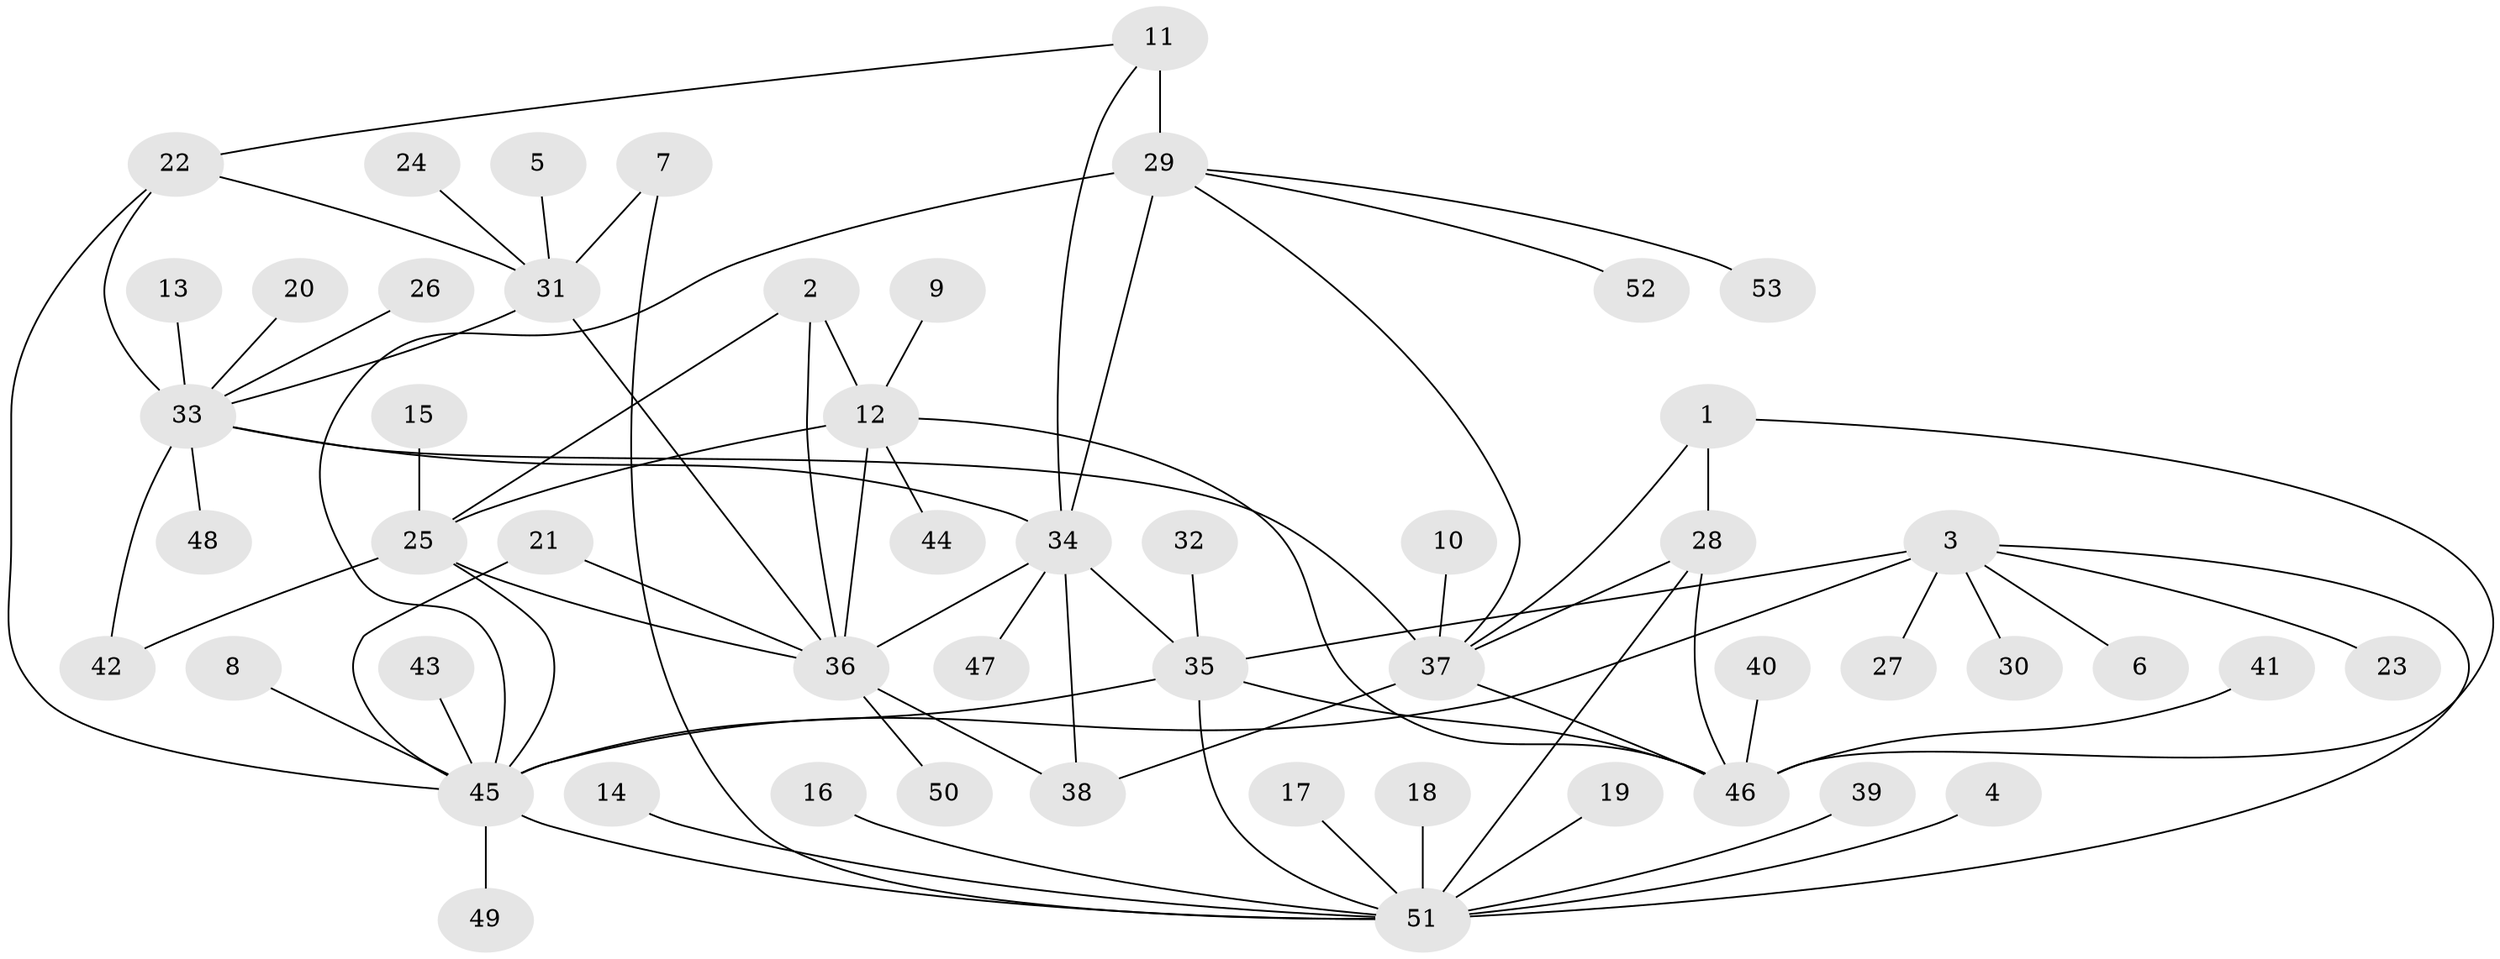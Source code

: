 // original degree distribution, {8: 0.038461538461538464, 5: 0.0673076923076923, 13: 0.009615384615384616, 15: 0.009615384615384616, 10: 0.028846153846153848, 4: 0.04807692307692308, 14: 0.009615384615384616, 6: 0.019230769230769232, 9: 0.019230769230769232, 11: 0.009615384615384616, 1: 0.5769230769230769, 2: 0.14423076923076922, 3: 0.019230769230769232}
// Generated by graph-tools (version 1.1) at 2025/26/03/09/25 03:26:40]
// undirected, 53 vertices, 77 edges
graph export_dot {
graph [start="1"]
  node [color=gray90,style=filled];
  1;
  2;
  3;
  4;
  5;
  6;
  7;
  8;
  9;
  10;
  11;
  12;
  13;
  14;
  15;
  16;
  17;
  18;
  19;
  20;
  21;
  22;
  23;
  24;
  25;
  26;
  27;
  28;
  29;
  30;
  31;
  32;
  33;
  34;
  35;
  36;
  37;
  38;
  39;
  40;
  41;
  42;
  43;
  44;
  45;
  46;
  47;
  48;
  49;
  50;
  51;
  52;
  53;
  1 -- 28 [weight=2.0];
  1 -- 37 [weight=1.0];
  1 -- 46 [weight=1.0];
  2 -- 12 [weight=2.0];
  2 -- 25 [weight=1.0];
  2 -- 36 [weight=1.0];
  3 -- 6 [weight=1.0];
  3 -- 23 [weight=1.0];
  3 -- 27 [weight=1.0];
  3 -- 30 [weight=1.0];
  3 -- 35 [weight=2.0];
  3 -- 45 [weight=2.0];
  3 -- 51 [weight=2.0];
  4 -- 51 [weight=1.0];
  5 -- 31 [weight=1.0];
  7 -- 31 [weight=1.0];
  7 -- 51 [weight=1.0];
  8 -- 45 [weight=1.0];
  9 -- 12 [weight=1.0];
  10 -- 37 [weight=1.0];
  11 -- 22 [weight=1.0];
  11 -- 29 [weight=4.0];
  11 -- 34 [weight=2.0];
  12 -- 25 [weight=2.0];
  12 -- 36 [weight=2.0];
  12 -- 44 [weight=1.0];
  12 -- 46 [weight=1.0];
  13 -- 33 [weight=1.0];
  14 -- 51 [weight=1.0];
  15 -- 25 [weight=1.0];
  16 -- 51 [weight=1.0];
  17 -- 51 [weight=1.0];
  18 -- 51 [weight=1.0];
  19 -- 51 [weight=1.0];
  20 -- 33 [weight=1.0];
  21 -- 36 [weight=1.0];
  21 -- 45 [weight=1.0];
  22 -- 31 [weight=3.0];
  22 -- 33 [weight=3.0];
  22 -- 45 [weight=1.0];
  24 -- 31 [weight=1.0];
  25 -- 36 [weight=1.0];
  25 -- 42 [weight=1.0];
  25 -- 45 [weight=1.0];
  26 -- 33 [weight=1.0];
  28 -- 37 [weight=2.0];
  28 -- 46 [weight=2.0];
  28 -- 51 [weight=1.0];
  29 -- 34 [weight=2.0];
  29 -- 37 [weight=1.0];
  29 -- 45 [weight=1.0];
  29 -- 52 [weight=1.0];
  29 -- 53 [weight=1.0];
  31 -- 33 [weight=1.0];
  31 -- 36 [weight=1.0];
  32 -- 35 [weight=1.0];
  33 -- 34 [weight=1.0];
  33 -- 37 [weight=1.0];
  33 -- 42 [weight=2.0];
  33 -- 48 [weight=1.0];
  34 -- 35 [weight=1.0];
  34 -- 36 [weight=1.0];
  34 -- 38 [weight=1.0];
  34 -- 47 [weight=1.0];
  35 -- 45 [weight=1.0];
  35 -- 46 [weight=1.0];
  35 -- 51 [weight=1.0];
  36 -- 38 [weight=1.0];
  36 -- 50 [weight=1.0];
  37 -- 38 [weight=1.0];
  37 -- 46 [weight=1.0];
  39 -- 51 [weight=1.0];
  40 -- 46 [weight=1.0];
  41 -- 46 [weight=1.0];
  43 -- 45 [weight=1.0];
  45 -- 49 [weight=1.0];
  45 -- 51 [weight=1.0];
}
